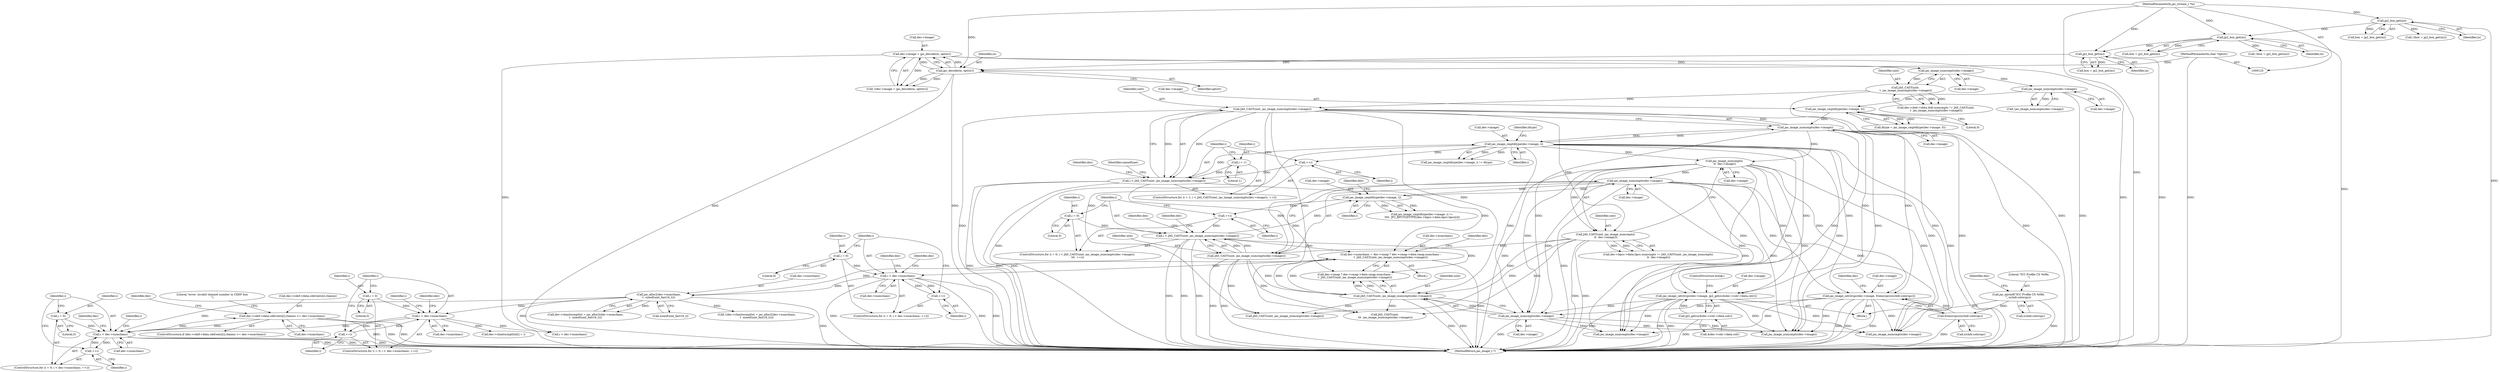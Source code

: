 digraph "0_jasper_d42b2388f7f8e0332c846675133acea151fc557a_33@array" {
"1001086" [label="(Call,dec->cdef->data.cdef.ents[i].channo >= dec->numchans)"];
"1001077" [label="(Call,i < dec->numchans)"];
"1001074" [label="(Call,i = 0)"];
"1001082" [label="(Call,++i)"];
"1001086" [label="(Call,dec->cdef->data.cdef.ents[i].channo >= dec->numchans)"];
"1000819" [label="(Call,jas_alloc2(dec->numchans,\n\t  sizeof(uint_fast16_t)))"];
"1000752" [label="(Call,i < dec->numchans)"];
"1000757" [label="(Call,++i)"];
"1000749" [label="(Call,i = 0)"];
"1000720" [label="(Call,dec->numchans = dec->cmap ? dec->cmap->data.cmap.numchans :\n\t  JAS_CAST(uint, jas_image_numcmpts(dec->image)))"];
"1000543" [label="(Call,i < JAS_CAST(uint, jas_image_numcmpts(dec->image)))"];
"1000551" [label="(Call,++i)"];
"1000556" [label="(Call,jas_image_cmptdtype(dec->image, i))"];
"1000547" [label="(Call,jas_image_numcmpts(dec->image))"];
"1000528" [label="(Call,jas_image_numcmpts(\n \t\t  dec->image))"];
"1000441" [label="(Call,jas_image_numcmpts(dec->image))"];
"1000450" [label="(Call,jas_image_cmptdtype(dec->image, i))"];
"1000437" [label="(Call,i < JAS_CAST(uint, jas_image_numcmpts(dec->image)))"];
"1000445" [label="(Call,++i)"];
"1000434" [label="(Call,i = 1)"];
"1000439" [label="(Call,JAS_CAST(uint, jas_image_numcmpts(dec->image)))"];
"1000404" [label="(Call,JAS_CAST(uint,\n \t  jas_image_numcmpts(dec->image)))"];
"1000406" [label="(Call,jas_image_numcmpts(dec->image))"];
"1000373" [label="(Call,dec->image = jpc_decode(in, optstr))"];
"1000377" [label="(Call,jpc_decode(in, optstr))"];
"1000231" [label="(Call,jp2_box_get(in))"];
"1000206" [label="(Call,jp2_box_get(in))"];
"1000167" [label="(Call,jp2_box_get(in))"];
"1000126" [label="(MethodParameterIn,jas_stream_t *in)"];
"1000127" [label="(MethodParameterIn,char *optstr)"];
"1000428" [label="(Call,jas_image_cmptdtype(dec->image, 0))"];
"1000415" [label="(Call,jas_image_numcmpts(dec->image))"];
"1000540" [label="(Call,i = 0)"];
"1000545" [label="(Call,JAS_CAST(uint, jas_image_numcmpts(dec->image)))"];
"1000526" [label="(Call,JAS_CAST(uint, jas_image_numcmpts(\n \t\t  dec->image)))"];
"1000737" [label="(Call,JAS_CAST(uint, jas_image_numcmpts(dec->image)))"];
"1000739" [label="(Call,jas_image_numcmpts(dec->image))"];
"1000601" [label="(Call,jas_image_setclrspc(dec->image, jp2_getcs(&dec->colr->data.colr)))"];
"1000605" [label="(Call,jp2_getcs(&dec->colr->data.colr))"];
"1000653" [label="(Call,jas_image_setclrspc(dec->image, fromiccpcs(icchdr.colorspc)))"];
"1000657" [label="(Call,fromiccpcs(icchdr.colorspc))"];
"1000648" [label="(Call,jas_eprintf(\"ICC Profile CS %08x\n\", icchdr.colorspc))"];
"1000839" [label="(Call,i < dec->numchans)"];
"1000844" [label="(Call,++i)"];
"1000836" [label="(Call,i = 0)"];
"1000379" [label="(Identifier,optstr)"];
"1000438" [label="(Identifier,i)"];
"1000539" [label="(ControlStructure,for (i = 0; i < JAS_CAST(uint, jas_image_numcmpts(dec->image));\n \t\t\t  ++i))"];
"1000752" [label="(Call,i < dec->numchans)"];
"1000567" [label="(Identifier,dec)"];
"1000516" [label="(Call,dec->bpcc->data.bpcc.numcmpts != JAS_CAST(uint, jas_image_numcmpts(\n \t\t  dec->image)))"];
"1000614" [label="(ControlStructure,break;)"];
"1001055" [label="(Call,jas_image_numcmpts(dec->image))"];
"1000751" [label="(Literal,0)"];
"1000436" [label="(Literal,1)"];
"1000839" [label="(Call,i < dec->numchans)"];
"1001053" [label="(Call,JAS_CAST(uint, jas_image_numcmpts(dec->image)))"];
"1001085" [label="(ControlStructure,if (dec->cdef->data.cdef.ents[i].channo >= dec->numchans))"];
"1001075" [label="(Identifier,i)"];
"1001077" [label="(Call,i < dec->numchans)"];
"1000416" [label="(Call,dec->image)"];
"1000599" [label="(Block,)"];
"1000374" [label="(Call,dec->image)"];
"1000757" [label="(Call,++i)"];
"1000428" [label="(Call,jas_image_cmptdtype(dec->image, 0))"];
"1000373" [label="(Call,dec->image = jpc_decode(in, optstr))"];
"1000835" [label="(ControlStructure,for (i = 0; i < dec->numchans; ++i))"];
"1001074" [label="(Call,i = 0)"];
"1000657" [label="(Call,fromiccpcs(icchdr.colorspc))"];
"1000753" [label="(Identifier,i)"];
"1000820" [label="(Call,dec->numchans)"];
"1000442" [label="(Call,dec->image)"];
"1000777" [label="(Call,jas_image_numcmpts(dec->image))"];
"1000435" [label="(Identifier,i)"];
"1001100" [label="(Call,dec->numchans)"];
"1000819" [label="(Call,jas_alloc2(dec->numchans,\n\t  sizeof(uint_fast16_t)))"];
"1000207" [label="(Identifier,in)"];
"1000664" [label="(Identifier,dec)"];
"1000546" [label="(Identifier,uint)"];
"1000739" [label="(Call,jas_image_numcmpts(dec->image))"];
"1000407" [label="(Call,dec->image)"];
"1000654" [label="(Call,dec->image)"];
"1000602" [label="(Call,dec->image)"];
"1000404" [label="(Call,JAS_CAST(uint,\n \t  jas_image_numcmpts(dec->image)))"];
"1000551" [label="(Call,++i)"];
"1000439" [label="(Call,JAS_CAST(uint, jas_image_numcmpts(dec->image)))"];
"1001049" [label="(Identifier,i)"];
"1000560" [label="(Identifier,i)"];
"1000540" [label="(Call,i = 0)"];
"1001078" [label="(Identifier,i)"];
"1000837" [label="(Identifier,i)"];
"1000455" [label="(Identifier,dtype)"];
"1000838" [label="(Literal,0)"];
"1001086" [label="(Call,dec->cdef->data.cdef.ents[i].channo >= dec->numchans)"];
"1000658" [label="(Call,icchdr.colorspc)"];
"1000526" [label="(Call,JAS_CAST(uint, jas_image_numcmpts(\n \t\t  dec->image)))"];
"1000445" [label="(Call,++i)"];
"1000206" [label="(Call,jp2_box_get(in))"];
"1000164" [label="(Call,!(box = jp2_box_get(in)))"];
"1000745" [label="(Identifier,dec)"];
"1000168" [label="(Identifier,in)"];
"1000754" [label="(Call,dec->numchans)"];
"1000750" [label="(Identifier,i)"];
"1000844" [label="(Call,++i)"];
"1000451" [label="(Call,dec->image)"];
"1000775" [label="(Call,JAS_CAST(uint,\n \t\t\t  jas_image_numcmpts(dec->image)))"];
"1000840" [label="(Identifier,i)"];
"1000415" [label="(Call,jas_image_numcmpts(dec->image))"];
"1000528" [label="(Call,jas_image_numcmpts(\n \t\t  dec->image))"];
"1000557" [label="(Call,dec->image)"];
"1000394" [label="(Call,dec->ihdr->data.ihdr.numcmpts != JAS_CAST(uint,\n \t  jas_image_numcmpts(dec->image)))"];
"1000229" [label="(Call,box = jp2_box_get(in))"];
"1000527" [label="(Identifier,uint)"];
"1001193" [label="(Identifier,i)"];
"1000450" [label="(Call,jas_image_cmptdtype(dec->image, i))"];
"1000720" [label="(Call,dec->numchans = dec->cmap ? dec->cmap->data.cmap.numchans :\n\t  JAS_CAST(uint, jas_image_numcmpts(dec->image)))"];
"1000377" [label="(Call,jpc_decode(in, optstr))"];
"1000724" [label="(Call,dec->cmap ? dec->cmap->data.cmap.numchans :\n\t  JAS_CAST(uint, jas_image_numcmpts(dec->image)))"];
"1000429" [label="(Call,dec->image)"];
"1000768" [label="(Identifier,dec)"];
"1000414" [label="(Call,!jas_image_numcmpts(dec->image))"];
"1000650" [label="(Call,icchdr.colorspc)"];
"1000548" [label="(Call,dec->image)"];
"1000758" [label="(Identifier,i)"];
"1000165" [label="(Call,box = jp2_box_get(in))"];
"1000555" [label="(Call,jas_image_cmptdtype(dec->image, i) !=\n \t\t\t\t  JP2_BPCTODTYPE(dec->bpcc->data.bpcc.bpcs[i]))"];
"1000232" [label="(Identifier,in)"];
"1000372" [label="(Call,!(dec->image = jpc_decode(in, optstr)))"];
"1001082" [label="(Call,++i)"];
"1001083" [label="(Identifier,i)"];
"1000543" [label="(Call,i < JAS_CAST(uint, jas_image_numcmpts(dec->image)))"];
"1000542" [label="(Literal,0)"];
"1001079" [label="(Call,dec->numchans)"];
"1000967" [label="(Call,jas_image_numcmpts(dec->image))"];
"1000850" [label="(Identifier,dec)"];
"1000817" [label="(Identifier,dec)"];
"1000601" [label="(Call,jas_image_setclrspc(dec->image, jp2_getcs(&dec->colr->data.colr)))"];
"1000204" [label="(Call,box = jp2_box_get(in))"];
"1000841" [label="(Call,dec->numchans)"];
"1000737" [label="(Call,JAS_CAST(uint, jas_image_numcmpts(dec->image)))"];
"1000845" [label="(Identifier,i)"];
"1000814" [label="(Call,!(dec->chantocmptlut = jas_alloc2(dec->numchans,\n\t  sizeof(uint_fast16_t))))"];
"1000167" [label="(Call,jp2_box_get(in))"];
"1001087" [label="(Call,dec->cdef->data.cdef.ents[i].channo)"];
"1000738" [label="(Identifier,uint)"];
"1000655" [label="(Identifier,dec)"];
"1000406" [label="(Call,jas_image_numcmpts(dec->image))"];
"1000740" [label="(Call,dec->image)"];
"1000606" [label="(Call,&dec->colr->data.colr)"];
"1000128" [label="(Block,)"];
"1000552" [label="(Identifier,i)"];
"1000452" [label="(Identifier,dec)"];
"1000544" [label="(Identifier,i)"];
"1000432" [label="(Literal,0)"];
"1000437" [label="(Call,i < JAS_CAST(uint, jas_image_numcmpts(dec->image)))"];
"1000847" [label="(Call,dec->chantocmptlut[i] = i)"];
"1000605" [label="(Call,jp2_getcs(&dec->colr->data.colr))"];
"1001165" [label="(Call,i < dec->numchans)"];
"1000749" [label="(Call,i = 0)"];
"1000446" [label="(Identifier,i)"];
"1000203" [label="(Call,!(box = jp2_box_get(in)))"];
"1000547" [label="(Call,jas_image_numcmpts(dec->image))"];
"1000721" [label="(Call,dec->numchans)"];
"1001109" [label="(Identifier,dec)"];
"1001105" [label="(Literal,\"error: invalid channel number in CDEF box\n\")"];
"1001073" [label="(ControlStructure,for (i = 0; i < dec->numchans; ++i))"];
"1000558" [label="(Identifier,dec)"];
"1000434" [label="(Call,i = 1)"];
"1000823" [label="(Call,sizeof(uint_fast16_t))"];
"1000529" [label="(Call,dec->image)"];
"1000649" [label="(Literal,\"ICC Profile CS %08x\n\")"];
"1000126" [label="(MethodParameterIn,jas_stream_t *in)"];
"1000127" [label="(MethodParameterIn,char *optstr)"];
"1001076" [label="(Literal,0)"];
"1000378" [label="(Identifier,in)"];
"1001093" [label="(Identifier,dec)"];
"1000748" [label="(ControlStructure,for (i = 0; i < dec->numchans; ++i))"];
"1000405" [label="(Identifier,uint)"];
"1000653" [label="(Call,jas_image_setclrspc(dec->image, fromiccpcs(icchdr.colorspc)))"];
"1000449" [label="(Call,jas_image_cmptdtype(dec->image, i) != dtype)"];
"1000433" [label="(ControlStructure,for (i = 1; i < JAS_CAST(uint, jas_image_numcmpts(dec->image)); ++i))"];
"1000454" [label="(Identifier,i)"];
"1000815" [label="(Call,dec->chantocmptlut = jas_alloc2(dec->numchans,\n\t  sizeof(uint_fast16_t)))"];
"1000441" [label="(Call,jas_image_numcmpts(dec->image))"];
"1000836" [label="(Call,i = 0)"];
"1001265" [label="(MethodReturn,jas_image_t *)"];
"1000426" [label="(Call,dtype = jas_image_cmptdtype(dec->image, 0))"];
"1000231" [label="(Call,jp2_box_get(in))"];
"1000464" [label="(Identifier,samedtype)"];
"1000545" [label="(Call,JAS_CAST(uint, jas_image_numcmpts(dec->image)))"];
"1000648" [label="(Call,jas_eprintf(\"ICC Profile CS %08x\n\", icchdr.colorspc))"];
"1000583" [label="(Identifier,dec)"];
"1000541" [label="(Identifier,i)"];
"1000556" [label="(Call,jas_image_cmptdtype(dec->image, i))"];
"1000440" [label="(Identifier,uint)"];
"1001086" -> "1001085"  [label="AST: "];
"1001086" -> "1001100"  [label="CFG: "];
"1001087" -> "1001086"  [label="AST: "];
"1001100" -> "1001086"  [label="AST: "];
"1001105" -> "1001086"  [label="CFG: "];
"1001109" -> "1001086"  [label="CFG: "];
"1001086" -> "1001265"  [label="DDG: "];
"1001086" -> "1001265"  [label="DDG: "];
"1001086" -> "1001265"  [label="DDG: "];
"1001086" -> "1001077"  [label="DDG: "];
"1001077" -> "1001086"  [label="DDG: "];
"1001077" -> "1001073"  [label="AST: "];
"1001077" -> "1001079"  [label="CFG: "];
"1001078" -> "1001077"  [label="AST: "];
"1001079" -> "1001077"  [label="AST: "];
"1001093" -> "1001077"  [label="CFG: "];
"1001193" -> "1001077"  [label="CFG: "];
"1001077" -> "1001265"  [label="DDG: "];
"1001077" -> "1001265"  [label="DDG: "];
"1001077" -> "1001265"  [label="DDG: "];
"1001074" -> "1001077"  [label="DDG: "];
"1001082" -> "1001077"  [label="DDG: "];
"1000819" -> "1001077"  [label="DDG: "];
"1000839" -> "1001077"  [label="DDG: "];
"1001077" -> "1001082"  [label="DDG: "];
"1001074" -> "1001073"  [label="AST: "];
"1001074" -> "1001076"  [label="CFG: "];
"1001075" -> "1001074"  [label="AST: "];
"1001076" -> "1001074"  [label="AST: "];
"1001078" -> "1001074"  [label="CFG: "];
"1001082" -> "1001073"  [label="AST: "];
"1001082" -> "1001083"  [label="CFG: "];
"1001083" -> "1001082"  [label="AST: "];
"1001078" -> "1001082"  [label="CFG: "];
"1000819" -> "1000815"  [label="AST: "];
"1000819" -> "1000823"  [label="CFG: "];
"1000820" -> "1000819"  [label="AST: "];
"1000823" -> "1000819"  [label="AST: "];
"1000815" -> "1000819"  [label="CFG: "];
"1000819" -> "1001265"  [label="DDG: "];
"1000819" -> "1000814"  [label="DDG: "];
"1000819" -> "1000815"  [label="DDG: "];
"1000752" -> "1000819"  [label="DDG: "];
"1000720" -> "1000819"  [label="DDG: "];
"1000819" -> "1000839"  [label="DDG: "];
"1000819" -> "1001165"  [label="DDG: "];
"1000752" -> "1000748"  [label="AST: "];
"1000752" -> "1000754"  [label="CFG: "];
"1000753" -> "1000752"  [label="AST: "];
"1000754" -> "1000752"  [label="AST: "];
"1000768" -> "1000752"  [label="CFG: "];
"1000817" -> "1000752"  [label="CFG: "];
"1000752" -> "1001265"  [label="DDG: "];
"1000752" -> "1001265"  [label="DDG: "];
"1000752" -> "1001265"  [label="DDG: "];
"1000757" -> "1000752"  [label="DDG: "];
"1000749" -> "1000752"  [label="DDG: "];
"1000720" -> "1000752"  [label="DDG: "];
"1000752" -> "1000757"  [label="DDG: "];
"1000757" -> "1000748"  [label="AST: "];
"1000757" -> "1000758"  [label="CFG: "];
"1000758" -> "1000757"  [label="AST: "];
"1000753" -> "1000757"  [label="CFG: "];
"1000749" -> "1000748"  [label="AST: "];
"1000749" -> "1000751"  [label="CFG: "];
"1000750" -> "1000749"  [label="AST: "];
"1000751" -> "1000749"  [label="AST: "];
"1000753" -> "1000749"  [label="CFG: "];
"1000720" -> "1000128"  [label="AST: "];
"1000720" -> "1000724"  [label="CFG: "];
"1000721" -> "1000720"  [label="AST: "];
"1000724" -> "1000720"  [label="AST: "];
"1000745" -> "1000720"  [label="CFG: "];
"1000720" -> "1001265"  [label="DDG: "];
"1000543" -> "1000720"  [label="DDG: "];
"1000437" -> "1000720"  [label="DDG: "];
"1000737" -> "1000720"  [label="DDG: "];
"1000737" -> "1000720"  [label="DDG: "];
"1000543" -> "1000539"  [label="AST: "];
"1000543" -> "1000545"  [label="CFG: "];
"1000544" -> "1000543"  [label="AST: "];
"1000545" -> "1000543"  [label="AST: "];
"1000558" -> "1000543"  [label="CFG: "];
"1000583" -> "1000543"  [label="CFG: "];
"1000543" -> "1001265"  [label="DDG: "];
"1000543" -> "1001265"  [label="DDG: "];
"1000543" -> "1001265"  [label="DDG: "];
"1000551" -> "1000543"  [label="DDG: "];
"1000540" -> "1000543"  [label="DDG: "];
"1000545" -> "1000543"  [label="DDG: "];
"1000545" -> "1000543"  [label="DDG: "];
"1000543" -> "1000556"  [label="DDG: "];
"1000543" -> "1000724"  [label="DDG: "];
"1000551" -> "1000539"  [label="AST: "];
"1000551" -> "1000552"  [label="CFG: "];
"1000552" -> "1000551"  [label="AST: "];
"1000544" -> "1000551"  [label="CFG: "];
"1000556" -> "1000551"  [label="DDG: "];
"1000556" -> "1000555"  [label="AST: "];
"1000556" -> "1000560"  [label="CFG: "];
"1000557" -> "1000556"  [label="AST: "];
"1000560" -> "1000556"  [label="AST: "];
"1000567" -> "1000556"  [label="CFG: "];
"1000556" -> "1000547"  [label="DDG: "];
"1000556" -> "1000555"  [label="DDG: "];
"1000556" -> "1000555"  [label="DDG: "];
"1000547" -> "1000556"  [label="DDG: "];
"1000547" -> "1000545"  [label="AST: "];
"1000547" -> "1000548"  [label="CFG: "];
"1000548" -> "1000547"  [label="AST: "];
"1000545" -> "1000547"  [label="CFG: "];
"1000547" -> "1001265"  [label="DDG: "];
"1000547" -> "1000545"  [label="DDG: "];
"1000528" -> "1000547"  [label="DDG: "];
"1000547" -> "1000601"  [label="DDG: "];
"1000547" -> "1000653"  [label="DDG: "];
"1000547" -> "1000739"  [label="DDG: "];
"1000547" -> "1000777"  [label="DDG: "];
"1000547" -> "1000967"  [label="DDG: "];
"1000547" -> "1001055"  [label="DDG: "];
"1000528" -> "1000526"  [label="AST: "];
"1000528" -> "1000529"  [label="CFG: "];
"1000529" -> "1000528"  [label="AST: "];
"1000526" -> "1000528"  [label="CFG: "];
"1000528" -> "1001265"  [label="DDG: "];
"1000528" -> "1000526"  [label="DDG: "];
"1000441" -> "1000528"  [label="DDG: "];
"1000450" -> "1000528"  [label="DDG: "];
"1000528" -> "1000601"  [label="DDG: "];
"1000528" -> "1000653"  [label="DDG: "];
"1000528" -> "1000739"  [label="DDG: "];
"1000528" -> "1000777"  [label="DDG: "];
"1000528" -> "1000967"  [label="DDG: "];
"1000528" -> "1001055"  [label="DDG: "];
"1000441" -> "1000439"  [label="AST: "];
"1000441" -> "1000442"  [label="CFG: "];
"1000442" -> "1000441"  [label="AST: "];
"1000439" -> "1000441"  [label="CFG: "];
"1000441" -> "1001265"  [label="DDG: "];
"1000441" -> "1000439"  [label="DDG: "];
"1000450" -> "1000441"  [label="DDG: "];
"1000428" -> "1000441"  [label="DDG: "];
"1000441" -> "1000450"  [label="DDG: "];
"1000441" -> "1000601"  [label="DDG: "];
"1000441" -> "1000653"  [label="DDG: "];
"1000441" -> "1000739"  [label="DDG: "];
"1000441" -> "1000777"  [label="DDG: "];
"1000441" -> "1000967"  [label="DDG: "];
"1000441" -> "1001055"  [label="DDG: "];
"1000450" -> "1000449"  [label="AST: "];
"1000450" -> "1000454"  [label="CFG: "];
"1000451" -> "1000450"  [label="AST: "];
"1000454" -> "1000450"  [label="AST: "];
"1000455" -> "1000450"  [label="CFG: "];
"1000450" -> "1001265"  [label="DDG: "];
"1000450" -> "1001265"  [label="DDG: "];
"1000450" -> "1000445"  [label="DDG: "];
"1000450" -> "1000449"  [label="DDG: "];
"1000450" -> "1000449"  [label="DDG: "];
"1000437" -> "1000450"  [label="DDG: "];
"1000450" -> "1000601"  [label="DDG: "];
"1000450" -> "1000653"  [label="DDG: "];
"1000450" -> "1000739"  [label="DDG: "];
"1000450" -> "1000777"  [label="DDG: "];
"1000450" -> "1000967"  [label="DDG: "];
"1000450" -> "1001055"  [label="DDG: "];
"1000437" -> "1000433"  [label="AST: "];
"1000437" -> "1000439"  [label="CFG: "];
"1000438" -> "1000437"  [label="AST: "];
"1000439" -> "1000437"  [label="AST: "];
"1000452" -> "1000437"  [label="CFG: "];
"1000464" -> "1000437"  [label="CFG: "];
"1000437" -> "1001265"  [label="DDG: "];
"1000437" -> "1001265"  [label="DDG: "];
"1000437" -> "1001265"  [label="DDG: "];
"1000445" -> "1000437"  [label="DDG: "];
"1000434" -> "1000437"  [label="DDG: "];
"1000439" -> "1000437"  [label="DDG: "];
"1000439" -> "1000437"  [label="DDG: "];
"1000437" -> "1000724"  [label="DDG: "];
"1000445" -> "1000433"  [label="AST: "];
"1000445" -> "1000446"  [label="CFG: "];
"1000446" -> "1000445"  [label="AST: "];
"1000438" -> "1000445"  [label="CFG: "];
"1000434" -> "1000433"  [label="AST: "];
"1000434" -> "1000436"  [label="CFG: "];
"1000435" -> "1000434"  [label="AST: "];
"1000436" -> "1000434"  [label="AST: "];
"1000438" -> "1000434"  [label="CFG: "];
"1000440" -> "1000439"  [label="AST: "];
"1000439" -> "1001265"  [label="DDG: "];
"1000439" -> "1001265"  [label="DDG: "];
"1000404" -> "1000439"  [label="DDG: "];
"1000439" -> "1000526"  [label="DDG: "];
"1000439" -> "1000737"  [label="DDG: "];
"1000439" -> "1000775"  [label="DDG: "];
"1000439" -> "1001053"  [label="DDG: "];
"1000404" -> "1000394"  [label="AST: "];
"1000404" -> "1000406"  [label="CFG: "];
"1000405" -> "1000404"  [label="AST: "];
"1000406" -> "1000404"  [label="AST: "];
"1000394" -> "1000404"  [label="CFG: "];
"1000404" -> "1001265"  [label="DDG: "];
"1000404" -> "1000394"  [label="DDG: "];
"1000404" -> "1000394"  [label="DDG: "];
"1000406" -> "1000404"  [label="DDG: "];
"1000406" -> "1000407"  [label="CFG: "];
"1000407" -> "1000406"  [label="AST: "];
"1000373" -> "1000406"  [label="DDG: "];
"1000406" -> "1000415"  [label="DDG: "];
"1000373" -> "1000372"  [label="AST: "];
"1000373" -> "1000377"  [label="CFG: "];
"1000374" -> "1000373"  [label="AST: "];
"1000377" -> "1000373"  [label="AST: "];
"1000372" -> "1000373"  [label="CFG: "];
"1000373" -> "1001265"  [label="DDG: "];
"1000373" -> "1001265"  [label="DDG: "];
"1000373" -> "1000372"  [label="DDG: "];
"1000377" -> "1000373"  [label="DDG: "];
"1000377" -> "1000373"  [label="DDG: "];
"1000377" -> "1000379"  [label="CFG: "];
"1000378" -> "1000377"  [label="AST: "];
"1000379" -> "1000377"  [label="AST: "];
"1000377" -> "1001265"  [label="DDG: "];
"1000377" -> "1001265"  [label="DDG: "];
"1000377" -> "1000372"  [label="DDG: "];
"1000377" -> "1000372"  [label="DDG: "];
"1000231" -> "1000377"  [label="DDG: "];
"1000126" -> "1000377"  [label="DDG: "];
"1000127" -> "1000377"  [label="DDG: "];
"1000231" -> "1000229"  [label="AST: "];
"1000231" -> "1000232"  [label="CFG: "];
"1000232" -> "1000231"  [label="AST: "];
"1000229" -> "1000231"  [label="CFG: "];
"1000231" -> "1001265"  [label="DDG: "];
"1000231" -> "1000229"  [label="DDG: "];
"1000206" -> "1000231"  [label="DDG: "];
"1000126" -> "1000231"  [label="DDG: "];
"1000206" -> "1000204"  [label="AST: "];
"1000206" -> "1000207"  [label="CFG: "];
"1000207" -> "1000206"  [label="AST: "];
"1000204" -> "1000206"  [label="CFG: "];
"1000206" -> "1001265"  [label="DDG: "];
"1000206" -> "1000203"  [label="DDG: "];
"1000206" -> "1000204"  [label="DDG: "];
"1000167" -> "1000206"  [label="DDG: "];
"1000126" -> "1000206"  [label="DDG: "];
"1000167" -> "1000165"  [label="AST: "];
"1000167" -> "1000168"  [label="CFG: "];
"1000168" -> "1000167"  [label="AST: "];
"1000165" -> "1000167"  [label="CFG: "];
"1000167" -> "1001265"  [label="DDG: "];
"1000167" -> "1000164"  [label="DDG: "];
"1000167" -> "1000165"  [label="DDG: "];
"1000126" -> "1000167"  [label="DDG: "];
"1000126" -> "1000125"  [label="AST: "];
"1000126" -> "1001265"  [label="DDG: "];
"1000127" -> "1000125"  [label="AST: "];
"1000127" -> "1001265"  [label="DDG: "];
"1000428" -> "1000426"  [label="AST: "];
"1000428" -> "1000432"  [label="CFG: "];
"1000429" -> "1000428"  [label="AST: "];
"1000432" -> "1000428"  [label="AST: "];
"1000426" -> "1000428"  [label="CFG: "];
"1000428" -> "1000426"  [label="DDG: "];
"1000428" -> "1000426"  [label="DDG: "];
"1000415" -> "1000428"  [label="DDG: "];
"1000415" -> "1000414"  [label="AST: "];
"1000415" -> "1000416"  [label="CFG: "];
"1000416" -> "1000415"  [label="AST: "];
"1000414" -> "1000415"  [label="CFG: "];
"1000415" -> "1001265"  [label="DDG: "];
"1000415" -> "1000414"  [label="DDG: "];
"1000540" -> "1000539"  [label="AST: "];
"1000540" -> "1000542"  [label="CFG: "];
"1000541" -> "1000540"  [label="AST: "];
"1000542" -> "1000540"  [label="AST: "];
"1000544" -> "1000540"  [label="CFG: "];
"1000546" -> "1000545"  [label="AST: "];
"1000545" -> "1001265"  [label="DDG: "];
"1000545" -> "1001265"  [label="DDG: "];
"1000526" -> "1000545"  [label="DDG: "];
"1000545" -> "1000737"  [label="DDG: "];
"1000545" -> "1000775"  [label="DDG: "];
"1000545" -> "1001053"  [label="DDG: "];
"1000526" -> "1000516"  [label="AST: "];
"1000527" -> "1000526"  [label="AST: "];
"1000516" -> "1000526"  [label="CFG: "];
"1000526" -> "1001265"  [label="DDG: "];
"1000526" -> "1001265"  [label="DDG: "];
"1000526" -> "1000516"  [label="DDG: "];
"1000526" -> "1000516"  [label="DDG: "];
"1000526" -> "1000737"  [label="DDG: "];
"1000526" -> "1000775"  [label="DDG: "];
"1000526" -> "1001053"  [label="DDG: "];
"1000737" -> "1000724"  [label="AST: "];
"1000737" -> "1000739"  [label="CFG: "];
"1000738" -> "1000737"  [label="AST: "];
"1000739" -> "1000737"  [label="AST: "];
"1000724" -> "1000737"  [label="CFG: "];
"1000737" -> "1001265"  [label="DDG: "];
"1000737" -> "1001265"  [label="DDG: "];
"1000737" -> "1000724"  [label="DDG: "];
"1000737" -> "1000724"  [label="DDG: "];
"1000739" -> "1000737"  [label="DDG: "];
"1000737" -> "1000775"  [label="DDG: "];
"1000737" -> "1001053"  [label="DDG: "];
"1000739" -> "1000740"  [label="CFG: "];
"1000740" -> "1000739"  [label="AST: "];
"1000739" -> "1001265"  [label="DDG: "];
"1000601" -> "1000739"  [label="DDG: "];
"1000653" -> "1000739"  [label="DDG: "];
"1000739" -> "1000777"  [label="DDG: "];
"1000739" -> "1000967"  [label="DDG: "];
"1000739" -> "1001055"  [label="DDG: "];
"1000601" -> "1000599"  [label="AST: "];
"1000601" -> "1000605"  [label="CFG: "];
"1000602" -> "1000601"  [label="AST: "];
"1000605" -> "1000601"  [label="AST: "];
"1000614" -> "1000601"  [label="CFG: "];
"1000601" -> "1001265"  [label="DDG: "];
"1000601" -> "1001265"  [label="DDG: "];
"1000601" -> "1001265"  [label="DDG: "];
"1000605" -> "1000601"  [label="DDG: "];
"1000601" -> "1000777"  [label="DDG: "];
"1000601" -> "1000967"  [label="DDG: "];
"1000601" -> "1001055"  [label="DDG: "];
"1000605" -> "1000606"  [label="CFG: "];
"1000606" -> "1000605"  [label="AST: "];
"1000605" -> "1001265"  [label="DDG: "];
"1000653" -> "1000599"  [label="AST: "];
"1000653" -> "1000657"  [label="CFG: "];
"1000654" -> "1000653"  [label="AST: "];
"1000657" -> "1000653"  [label="AST: "];
"1000664" -> "1000653"  [label="CFG: "];
"1000653" -> "1001265"  [label="DDG: "];
"1000653" -> "1001265"  [label="DDG: "];
"1000653" -> "1001265"  [label="DDG: "];
"1000657" -> "1000653"  [label="DDG: "];
"1000653" -> "1000777"  [label="DDG: "];
"1000653" -> "1000967"  [label="DDG: "];
"1000653" -> "1001055"  [label="DDG: "];
"1000657" -> "1000658"  [label="CFG: "];
"1000658" -> "1000657"  [label="AST: "];
"1000657" -> "1001265"  [label="DDG: "];
"1000648" -> "1000657"  [label="DDG: "];
"1000648" -> "1000599"  [label="AST: "];
"1000648" -> "1000650"  [label="CFG: "];
"1000649" -> "1000648"  [label="AST: "];
"1000650" -> "1000648"  [label="AST: "];
"1000655" -> "1000648"  [label="CFG: "];
"1000648" -> "1001265"  [label="DDG: "];
"1000839" -> "1000835"  [label="AST: "];
"1000839" -> "1000841"  [label="CFG: "];
"1000840" -> "1000839"  [label="AST: "];
"1000841" -> "1000839"  [label="AST: "];
"1000850" -> "1000839"  [label="CFG: "];
"1001049" -> "1000839"  [label="CFG: "];
"1000844" -> "1000839"  [label="DDG: "];
"1000836" -> "1000839"  [label="DDG: "];
"1000839" -> "1000844"  [label="DDG: "];
"1000839" -> "1000847"  [label="DDG: "];
"1000839" -> "1001165"  [label="DDG: "];
"1000844" -> "1000835"  [label="AST: "];
"1000844" -> "1000845"  [label="CFG: "];
"1000845" -> "1000844"  [label="AST: "];
"1000840" -> "1000844"  [label="CFG: "];
"1000836" -> "1000835"  [label="AST: "];
"1000836" -> "1000838"  [label="CFG: "];
"1000837" -> "1000836"  [label="AST: "];
"1000838" -> "1000836"  [label="AST: "];
"1000840" -> "1000836"  [label="CFG: "];
}
